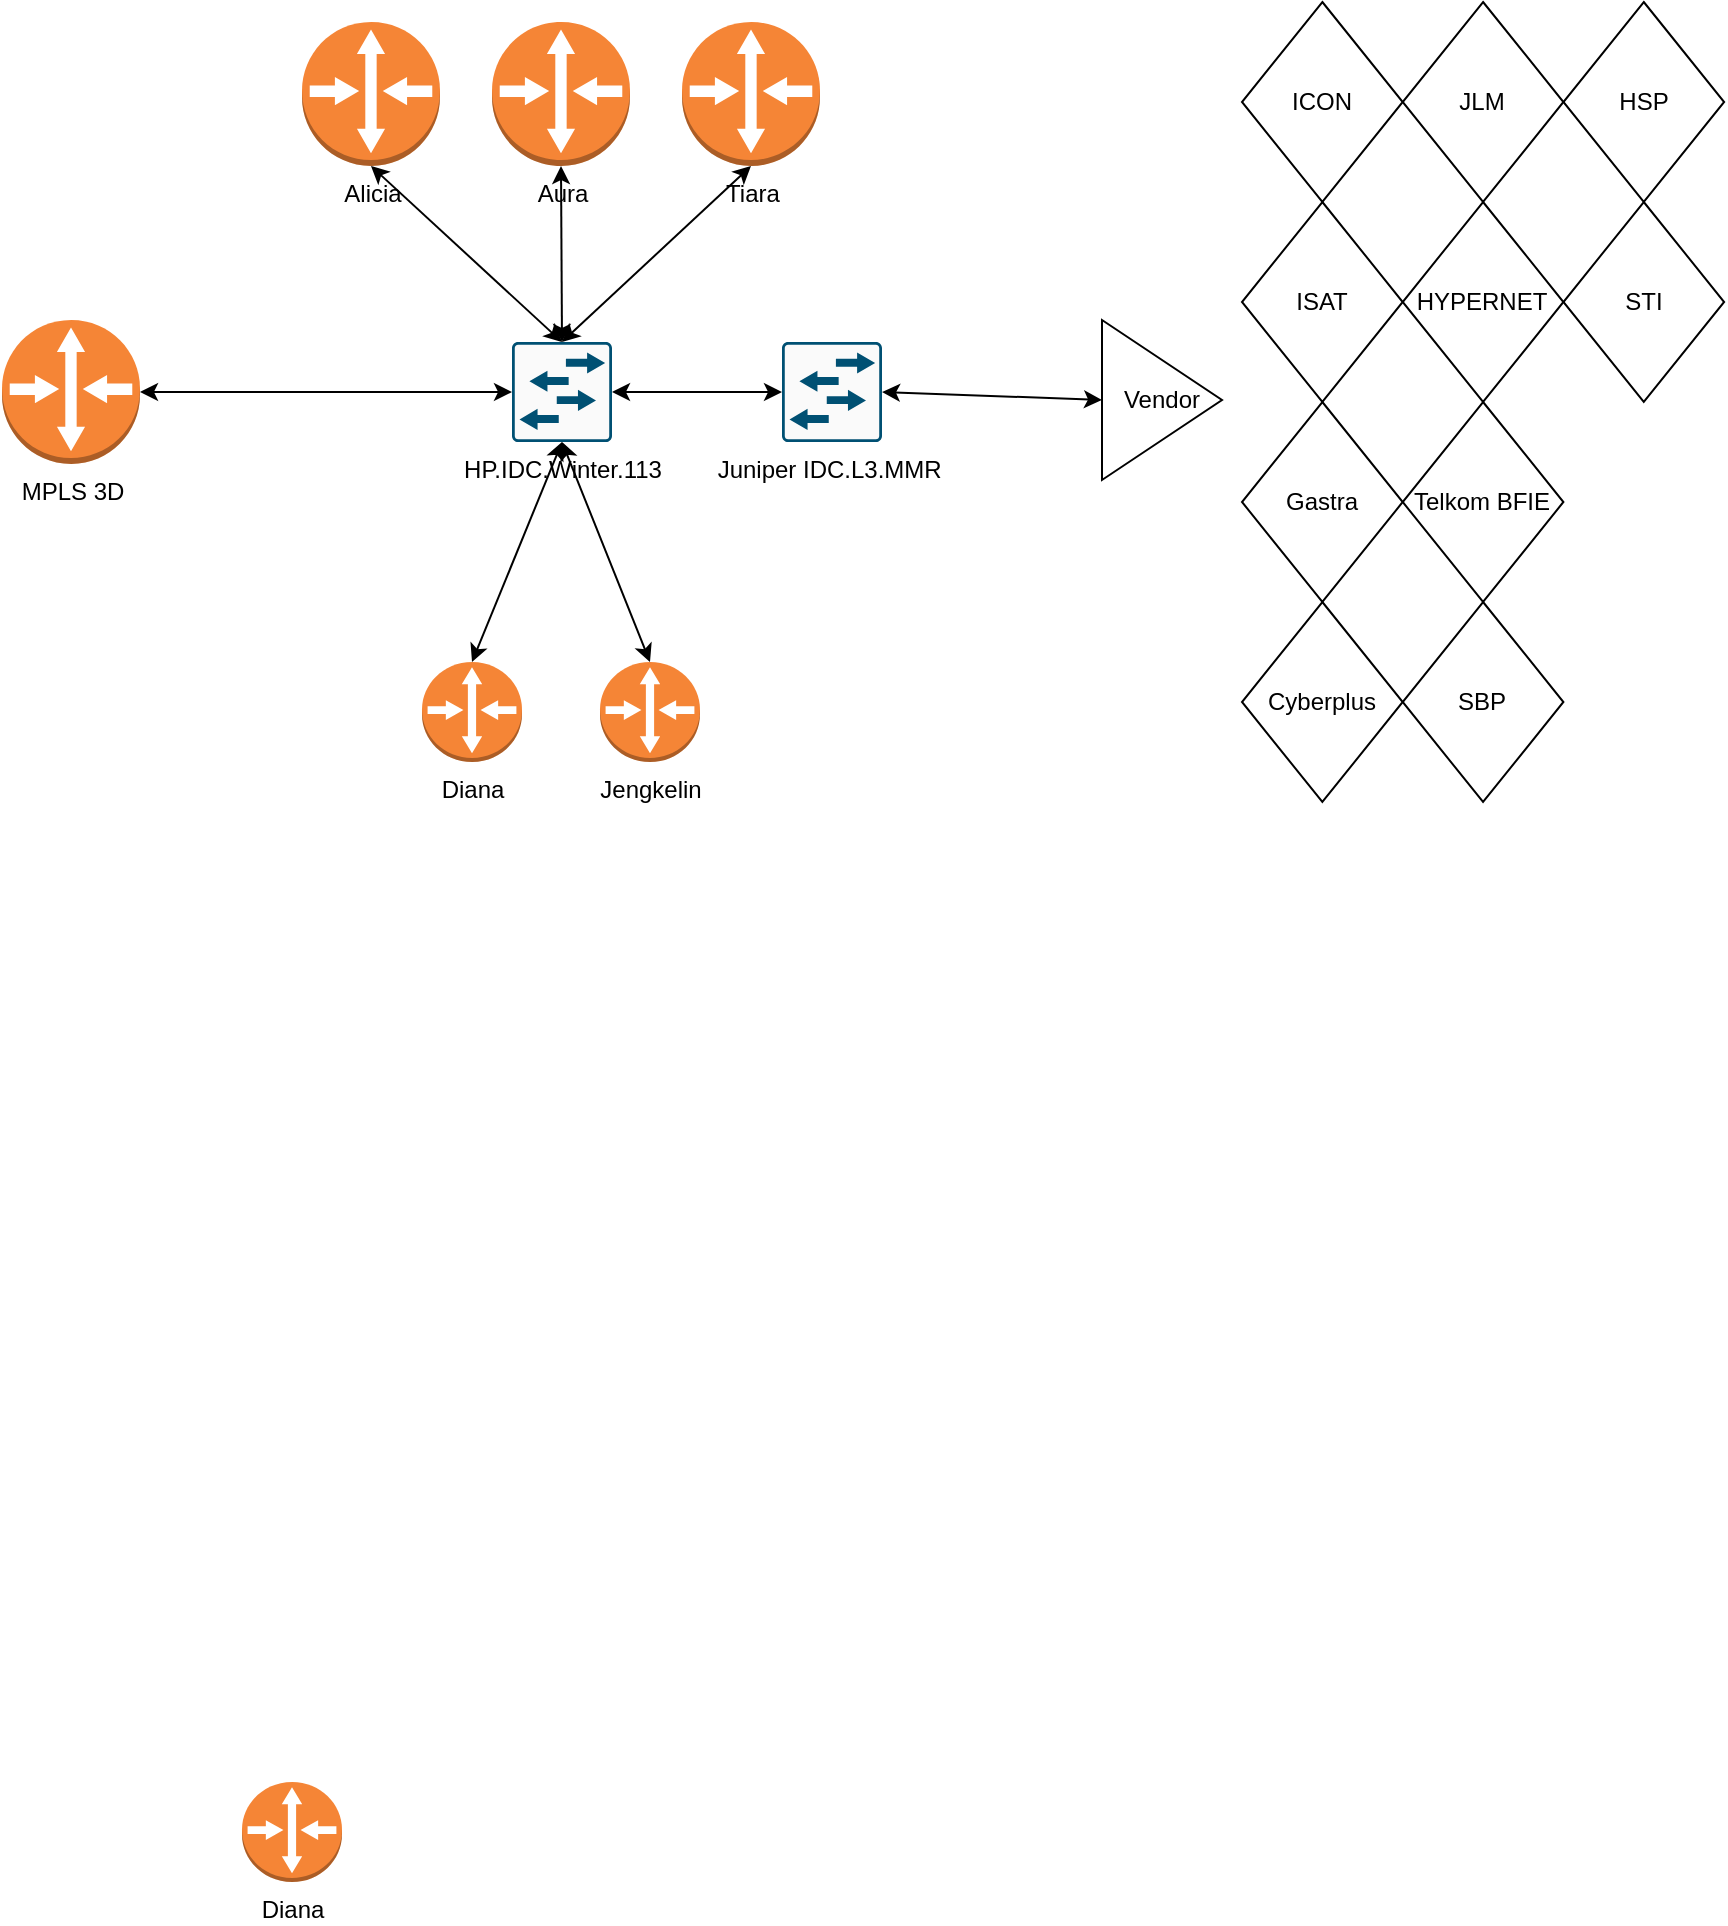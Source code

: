 <mxfile version="20.6.2" type="github">
  <diagram id="LnV7Q4egvxKXvry7iycM" name="Page-1">
    <mxGraphModel dx="1296" dy="718" grid="1" gridSize="10" guides="1" tooltips="1" connect="1" arrows="1" fold="1" page="1" pageScale="1" pageWidth="850" pageHeight="1100" math="0" shadow="0">
      <root>
        <mxCell id="0" />
        <mxCell id="1" parent="0" />
        <mxCell id="qJtQWTxfJOTgb9Qh6GYz-1" value="MPLS 3D" style="outlineConnect=0;dashed=0;verticalLabelPosition=bottom;verticalAlign=top;align=center;html=1;shape=mxgraph.aws3.router;fillColor=#F58536;gradientColor=none;" parent="1" vertex="1">
          <mxGeometry x="120" y="179" width="69" height="72" as="geometry" />
        </mxCell>
        <mxCell id="qJtQWTxfJOTgb9Qh6GYz-2" value="HP.IDC.Winter.113" style="sketch=0;points=[[0.015,0.015,0],[0.985,0.015,0],[0.985,0.985,0],[0.015,0.985,0],[0.25,0,0],[0.5,0,0],[0.75,0,0],[1,0.25,0],[1,0.5,0],[1,0.75,0],[0.75,1,0],[0.5,1,0],[0.25,1,0],[0,0.75,0],[0,0.5,0],[0,0.25,0]];verticalLabelPosition=bottom;html=1;verticalAlign=top;aspect=fixed;align=center;pointerEvents=1;shape=mxgraph.cisco19.rect;prIcon=l2_switch;fillColor=#FAFAFA;strokeColor=#005073;" parent="1" vertex="1">
          <mxGeometry x="375" y="190" width="50" height="50" as="geometry" />
        </mxCell>
        <mxCell id="qJtQWTxfJOTgb9Qh6GYz-3" value="Juniper IDC.L3.MMR&amp;nbsp; " style="sketch=0;points=[[0.015,0.015,0],[0.985,0.015,0],[0.985,0.985,0],[0.015,0.985,0],[0.25,0,0],[0.5,0,0],[0.75,0,0],[1,0.25,0],[1,0.5,0],[1,0.75,0],[0.75,1,0],[0.5,1,0],[0.25,1,0],[0,0.75,0],[0,0.5,0],[0,0.25,0]];verticalLabelPosition=bottom;html=1;verticalAlign=top;aspect=fixed;align=center;pointerEvents=1;shape=mxgraph.cisco19.rect;prIcon=l2_switch;fillColor=#FAFAFA;strokeColor=#005073;" parent="1" vertex="1">
          <mxGeometry x="510" y="190" width="50" height="50" as="geometry" />
        </mxCell>
        <mxCell id="qJtQWTxfJOTgb9Qh6GYz-4" value="Alicia" style="outlineConnect=0;dashed=0;verticalLabelPosition=bottom;verticalAlign=top;align=center;html=1;shape=mxgraph.aws3.router;fillColor=#F58536;gradientColor=none;" parent="1" vertex="1">
          <mxGeometry x="270" y="30" width="69" height="72" as="geometry" />
        </mxCell>
        <mxCell id="qJtQWTxfJOTgb9Qh6GYz-5" value="Aura" style="outlineConnect=0;dashed=0;verticalLabelPosition=bottom;verticalAlign=top;align=center;html=1;shape=mxgraph.aws3.router;fillColor=#F58536;gradientColor=none;" parent="1" vertex="1">
          <mxGeometry x="365" y="30" width="69" height="72" as="geometry" />
        </mxCell>
        <mxCell id="qJtQWTxfJOTgb9Qh6GYz-6" value="Diana" style="outlineConnect=0;dashed=0;verticalLabelPosition=bottom;verticalAlign=top;align=center;html=1;shape=mxgraph.aws3.router;fillColor=#F58536;gradientColor=none;" parent="1" vertex="1">
          <mxGeometry x="330" y="350" width="50" height="50" as="geometry" />
        </mxCell>
        <mxCell id="qJtQWTxfJOTgb9Qh6GYz-7" value="Jengkelin" style="outlineConnect=0;dashed=0;verticalLabelPosition=bottom;verticalAlign=top;align=center;html=1;shape=mxgraph.aws3.router;fillColor=#F58536;gradientColor=none;" parent="1" vertex="1">
          <mxGeometry x="419" y="350" width="50" height="50" as="geometry" />
        </mxCell>
        <mxCell id="qJtQWTxfJOTgb9Qh6GYz-8" value="" style="endArrow=classic;startArrow=classic;html=1;rounded=0;entryX=0;entryY=0.5;entryDx=0;entryDy=0;entryPerimeter=0;" parent="1" source="qJtQWTxfJOTgb9Qh6GYz-1" target="qJtQWTxfJOTgb9Qh6GYz-2" edge="1">
          <mxGeometry width="50" height="50" relative="1" as="geometry">
            <mxPoint x="300" y="250" as="sourcePoint" />
            <mxPoint x="350" y="200" as="targetPoint" />
          </mxGeometry>
        </mxCell>
        <mxCell id="qJtQWTxfJOTgb9Qh6GYz-10" value="" style="endArrow=classic;startArrow=classic;html=1;rounded=0;entryX=0.5;entryY=0;entryDx=0;entryDy=0;entryPerimeter=0;exitX=0.5;exitY=1;exitDx=0;exitDy=0;exitPerimeter=0;" parent="1" source="qJtQWTxfJOTgb9Qh6GYz-4" target="qJtQWTxfJOTgb9Qh6GYz-2" edge="1">
          <mxGeometry width="50" height="50" relative="1" as="geometry">
            <mxPoint x="280" y="290" as="sourcePoint" />
            <mxPoint x="330" y="240" as="targetPoint" />
          </mxGeometry>
        </mxCell>
        <mxCell id="qJtQWTxfJOTgb9Qh6GYz-12" value="" style="endArrow=classic;startArrow=classic;html=1;rounded=0;entryX=0.5;entryY=0;entryDx=0;entryDy=0;entryPerimeter=0;exitX=0.5;exitY=1;exitDx=0;exitDy=0;exitPerimeter=0;" parent="1" source="qJtQWTxfJOTgb9Qh6GYz-5" target="qJtQWTxfJOTgb9Qh6GYz-2" edge="1">
          <mxGeometry width="50" height="50" relative="1" as="geometry">
            <mxPoint x="324.5" y="122" as="sourcePoint" />
            <mxPoint x="410" y="200" as="targetPoint" />
          </mxGeometry>
        </mxCell>
        <mxCell id="qJtQWTxfJOTgb9Qh6GYz-13" value="Tiara" style="outlineConnect=0;dashed=0;verticalLabelPosition=bottom;verticalAlign=top;align=center;html=1;shape=mxgraph.aws3.router;fillColor=#F58536;gradientColor=none;" parent="1" vertex="1">
          <mxGeometry x="460" y="30" width="69" height="72" as="geometry" />
        </mxCell>
        <mxCell id="qJtQWTxfJOTgb9Qh6GYz-16" value="" style="endArrow=classic;startArrow=classic;html=1;rounded=0;exitX=0.5;exitY=1;exitDx=0;exitDy=0;exitPerimeter=0;" parent="1" source="qJtQWTxfJOTgb9Qh6GYz-13" edge="1">
          <mxGeometry width="50" height="50" relative="1" as="geometry">
            <mxPoint x="409.5" y="112" as="sourcePoint" />
            <mxPoint x="400" y="190" as="targetPoint" />
          </mxGeometry>
        </mxCell>
        <mxCell id="qJtQWTxfJOTgb9Qh6GYz-17" value="" style="endArrow=classic;startArrow=classic;html=1;rounded=0;entryX=0.5;entryY=1;entryDx=0;entryDy=0;entryPerimeter=0;exitX=0.5;exitY=0;exitDx=0;exitDy=0;exitPerimeter=0;" parent="1" source="qJtQWTxfJOTgb9Qh6GYz-6" target="qJtQWTxfJOTgb9Qh6GYz-2" edge="1">
          <mxGeometry width="50" height="50" relative="1" as="geometry">
            <mxPoint x="290" y="310" as="sourcePoint" />
            <mxPoint x="340" y="260" as="targetPoint" />
          </mxGeometry>
        </mxCell>
        <mxCell id="qJtQWTxfJOTgb9Qh6GYz-18" value="" style="endArrow=classic;startArrow=classic;html=1;rounded=0;exitX=0.5;exitY=0;exitDx=0;exitDy=0;exitPerimeter=0;" parent="1" source="qJtQWTxfJOTgb9Qh6GYz-7" edge="1">
          <mxGeometry width="50" height="50" relative="1" as="geometry">
            <mxPoint x="419.5" y="122" as="sourcePoint" />
            <mxPoint x="400" y="240" as="targetPoint" />
          </mxGeometry>
        </mxCell>
        <mxCell id="qJtQWTxfJOTgb9Qh6GYz-19" value="" style="endArrow=classic;startArrow=classic;html=1;rounded=0;exitX=1;exitY=0.5;exitDx=0;exitDy=0;exitPerimeter=0;entryX=0;entryY=0.5;entryDx=0;entryDy=0;entryPerimeter=0;" parent="1" source="qJtQWTxfJOTgb9Qh6GYz-2" target="qJtQWTxfJOTgb9Qh6GYz-3" edge="1">
          <mxGeometry width="50" height="50" relative="1" as="geometry">
            <mxPoint x="560" y="340" as="sourcePoint" />
            <mxPoint x="610" y="290" as="targetPoint" />
          </mxGeometry>
        </mxCell>
        <mxCell id="qJtQWTxfJOTgb9Qh6GYz-24" value="Diana" style="outlineConnect=0;dashed=0;verticalLabelPosition=bottom;verticalAlign=top;align=center;html=1;shape=mxgraph.aws3.router;fillColor=#F58536;gradientColor=none;" parent="1" vertex="1">
          <mxGeometry x="240" y="910" width="50" height="50" as="geometry" />
        </mxCell>
        <mxCell id="qJtQWTxfJOTgb9Qh6GYz-26" value="ISAT" style="rhombus;whiteSpace=wrap;html=1;" parent="1" vertex="1">
          <mxGeometry x="739.999" y="120" width="80.357" height="100" as="geometry" />
        </mxCell>
        <mxCell id="qJtQWTxfJOTgb9Qh6GYz-27" value="Gastra" style="rhombus;whiteSpace=wrap;html=1;" parent="1" vertex="1">
          <mxGeometry x="740.003" y="220" width="80.357" height="100" as="geometry" />
        </mxCell>
        <mxCell id="qJtQWTxfJOTgb9Qh6GYz-28" value="Cyberplus" style="rhombus;whiteSpace=wrap;html=1;" parent="1" vertex="1">
          <mxGeometry x="740.003" y="320" width="80.357" height="100" as="geometry" />
        </mxCell>
        <mxCell id="qJtQWTxfJOTgb9Qh6GYz-25" value="ICON" style="rhombus;whiteSpace=wrap;html=1;" parent="1" vertex="1">
          <mxGeometry x="740" y="20" width="80.36" height="100" as="geometry" />
        </mxCell>
        <mxCell id="vkbnPRiljVwtOliV_6GT-2" value="JLM" style="rhombus;whiteSpace=wrap;html=1;" vertex="1" parent="1">
          <mxGeometry x="820.353" y="20" width="80.357" height="100" as="geometry" />
        </mxCell>
        <mxCell id="vkbnPRiljVwtOliV_6GT-3" value="HYPERNET" style="rhombus;whiteSpace=wrap;html=1;" vertex="1" parent="1">
          <mxGeometry x="820.353" y="120" width="80.357" height="100" as="geometry" />
        </mxCell>
        <mxCell id="vkbnPRiljVwtOliV_6GT-4" value="Telkom BFIE" style="rhombus;whiteSpace=wrap;html=1;" vertex="1" parent="1">
          <mxGeometry x="820.353" y="220" width="80.357" height="100" as="geometry" />
        </mxCell>
        <mxCell id="vkbnPRiljVwtOliV_6GT-5" value="SBP" style="rhombus;whiteSpace=wrap;html=1;" vertex="1" parent="1">
          <mxGeometry x="820.353" y="320" width="80.357" height="100" as="geometry" />
        </mxCell>
        <mxCell id="vkbnPRiljVwtOliV_6GT-6" value="HSP" style="rhombus;whiteSpace=wrap;html=1;" vertex="1" parent="1">
          <mxGeometry x="900.713" y="20" width="80.357" height="100" as="geometry" />
        </mxCell>
        <mxCell id="vkbnPRiljVwtOliV_6GT-7" value="STI" style="rhombus;whiteSpace=wrap;html=1;" vertex="1" parent="1">
          <mxGeometry x="900.713" y="120" width="80.357" height="100" as="geometry" />
        </mxCell>
        <mxCell id="vkbnPRiljVwtOliV_6GT-8" value="Vendor" style="triangle;whiteSpace=wrap;html=1;" vertex="1" parent="1">
          <mxGeometry x="670" y="179" width="60" height="80" as="geometry" />
        </mxCell>
        <mxCell id="vkbnPRiljVwtOliV_6GT-9" value="" style="endArrow=classic;startArrow=classic;html=1;rounded=0;exitX=1;exitY=0.5;exitDx=0;exitDy=0;exitPerimeter=0;entryX=0;entryY=0.5;entryDx=0;entryDy=0;" edge="1" parent="1" source="qJtQWTxfJOTgb9Qh6GYz-3" target="vkbnPRiljVwtOliV_6GT-8">
          <mxGeometry width="50" height="50" relative="1" as="geometry">
            <mxPoint x="600" y="240" as="sourcePoint" />
            <mxPoint x="660" y="210" as="targetPoint" />
          </mxGeometry>
        </mxCell>
      </root>
    </mxGraphModel>
  </diagram>
</mxfile>
